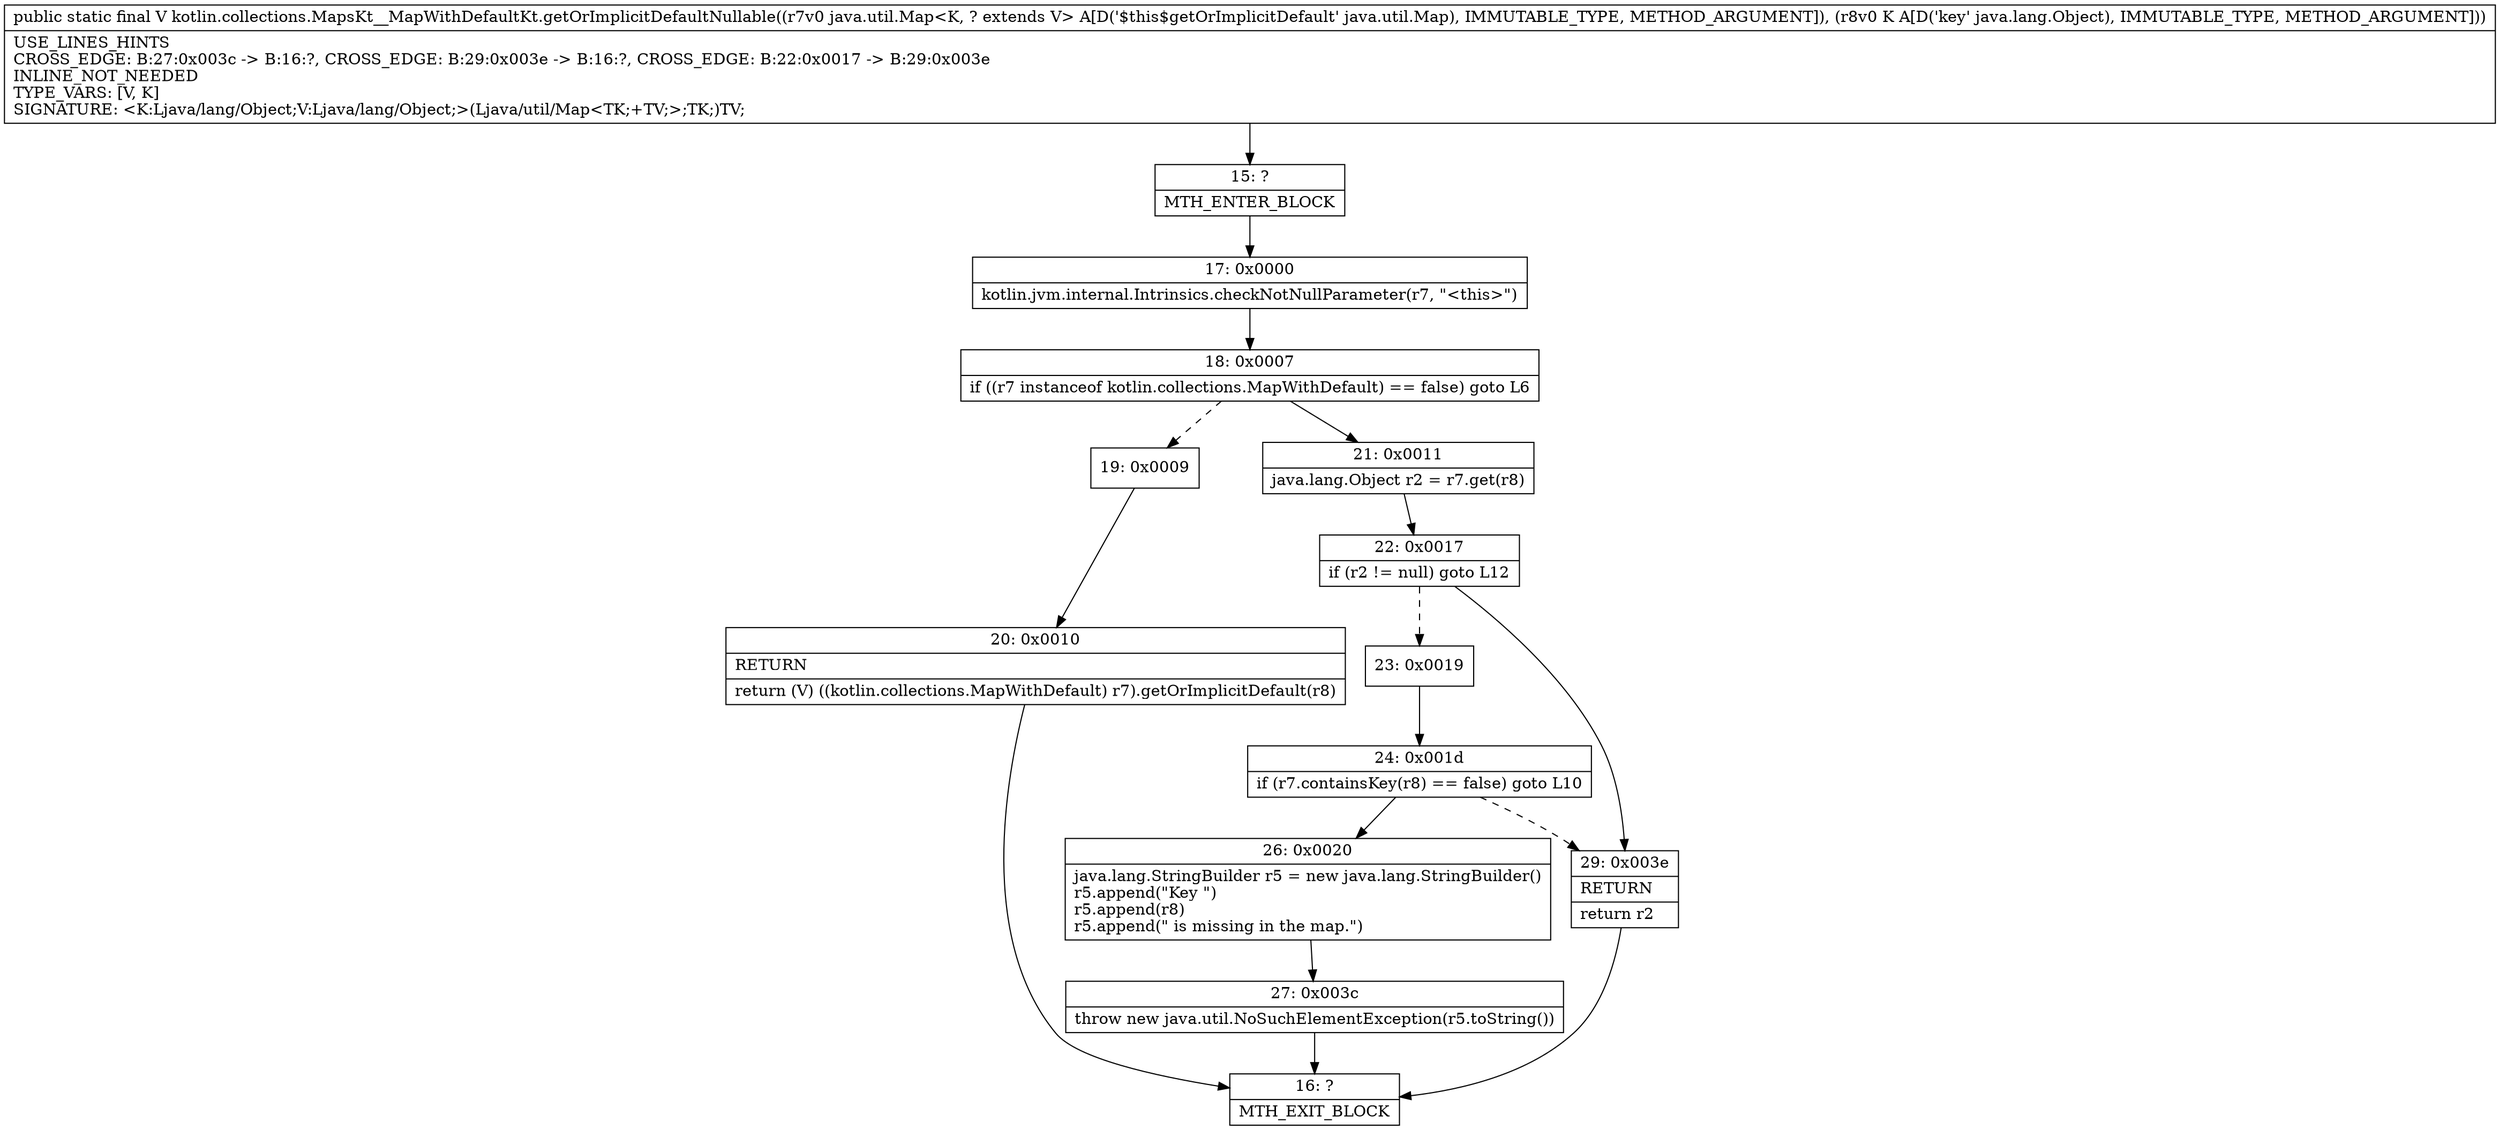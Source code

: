 digraph "CFG forkotlin.collections.MapsKt__MapWithDefaultKt.getOrImplicitDefaultNullable(Ljava\/util\/Map;Ljava\/lang\/Object;)Ljava\/lang\/Object;" {
Node_15 [shape=record,label="{15\:\ ?|MTH_ENTER_BLOCK\l}"];
Node_17 [shape=record,label="{17\:\ 0x0000|kotlin.jvm.internal.Intrinsics.checkNotNullParameter(r7, \"\<this\>\")\l}"];
Node_18 [shape=record,label="{18\:\ 0x0007|if ((r7 instanceof kotlin.collections.MapWithDefault) == false) goto L6\l}"];
Node_19 [shape=record,label="{19\:\ 0x0009}"];
Node_20 [shape=record,label="{20\:\ 0x0010|RETURN\l|return (V) ((kotlin.collections.MapWithDefault) r7).getOrImplicitDefault(r8)\l}"];
Node_16 [shape=record,label="{16\:\ ?|MTH_EXIT_BLOCK\l}"];
Node_21 [shape=record,label="{21\:\ 0x0011|java.lang.Object r2 = r7.get(r8)\l}"];
Node_22 [shape=record,label="{22\:\ 0x0017|if (r2 != null) goto L12\l}"];
Node_23 [shape=record,label="{23\:\ 0x0019}"];
Node_24 [shape=record,label="{24\:\ 0x001d|if (r7.containsKey(r8) == false) goto L10\l}"];
Node_26 [shape=record,label="{26\:\ 0x0020|java.lang.StringBuilder r5 = new java.lang.StringBuilder()\lr5.append(\"Key \")\lr5.append(r8)\lr5.append(\" is missing in the map.\")\l}"];
Node_27 [shape=record,label="{27\:\ 0x003c|throw new java.util.NoSuchElementException(r5.toString())\l}"];
Node_29 [shape=record,label="{29\:\ 0x003e|RETURN\l|return r2\l}"];
MethodNode[shape=record,label="{public static final V kotlin.collections.MapsKt__MapWithDefaultKt.getOrImplicitDefaultNullable((r7v0 java.util.Map\<K, ? extends V\> A[D('$this$getOrImplicitDefault' java.util.Map), IMMUTABLE_TYPE, METHOD_ARGUMENT]), (r8v0 K A[D('key' java.lang.Object), IMMUTABLE_TYPE, METHOD_ARGUMENT]))  | USE_LINES_HINTS\lCROSS_EDGE: B:27:0x003c \-\> B:16:?, CROSS_EDGE: B:29:0x003e \-\> B:16:?, CROSS_EDGE: B:22:0x0017 \-\> B:29:0x003e\lINLINE_NOT_NEEDED\lTYPE_VARS: [V, K]\lSIGNATURE: \<K:Ljava\/lang\/Object;V:Ljava\/lang\/Object;\>(Ljava\/util\/Map\<TK;+TV;\>;TK;)TV;\l}"];
MethodNode -> Node_15;Node_15 -> Node_17;
Node_17 -> Node_18;
Node_18 -> Node_19[style=dashed];
Node_18 -> Node_21;
Node_19 -> Node_20;
Node_20 -> Node_16;
Node_21 -> Node_22;
Node_22 -> Node_23[style=dashed];
Node_22 -> Node_29;
Node_23 -> Node_24;
Node_24 -> Node_26;
Node_24 -> Node_29[style=dashed];
Node_26 -> Node_27;
Node_27 -> Node_16;
Node_29 -> Node_16;
}

